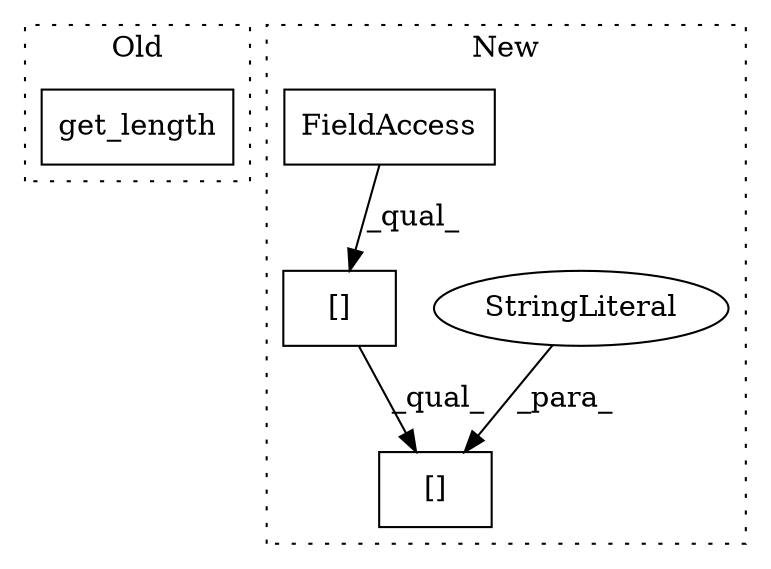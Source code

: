 digraph G {
subgraph cluster0 {
1 [label="get_length" a="32" s="15350,15366" l="11,1" shape="box"];
label = "Old";
style="dotted";
}
subgraph cluster1 {
2 [label="[]" a="2" s="16342,16373" l="23,1" shape="box"];
3 [label="StringLiteral" a="45" s="16365" l="8" shape="ellipse"];
4 [label="[]" a="2" s="16342,16363" l="16,1" shape="box"];
5 [label="FieldAccess" a="22" s="16342" l="15" shape="box"];
label = "New";
style="dotted";
}
3 -> 2 [label="_para_"];
4 -> 2 [label="_qual_"];
5 -> 4 [label="_qual_"];
}